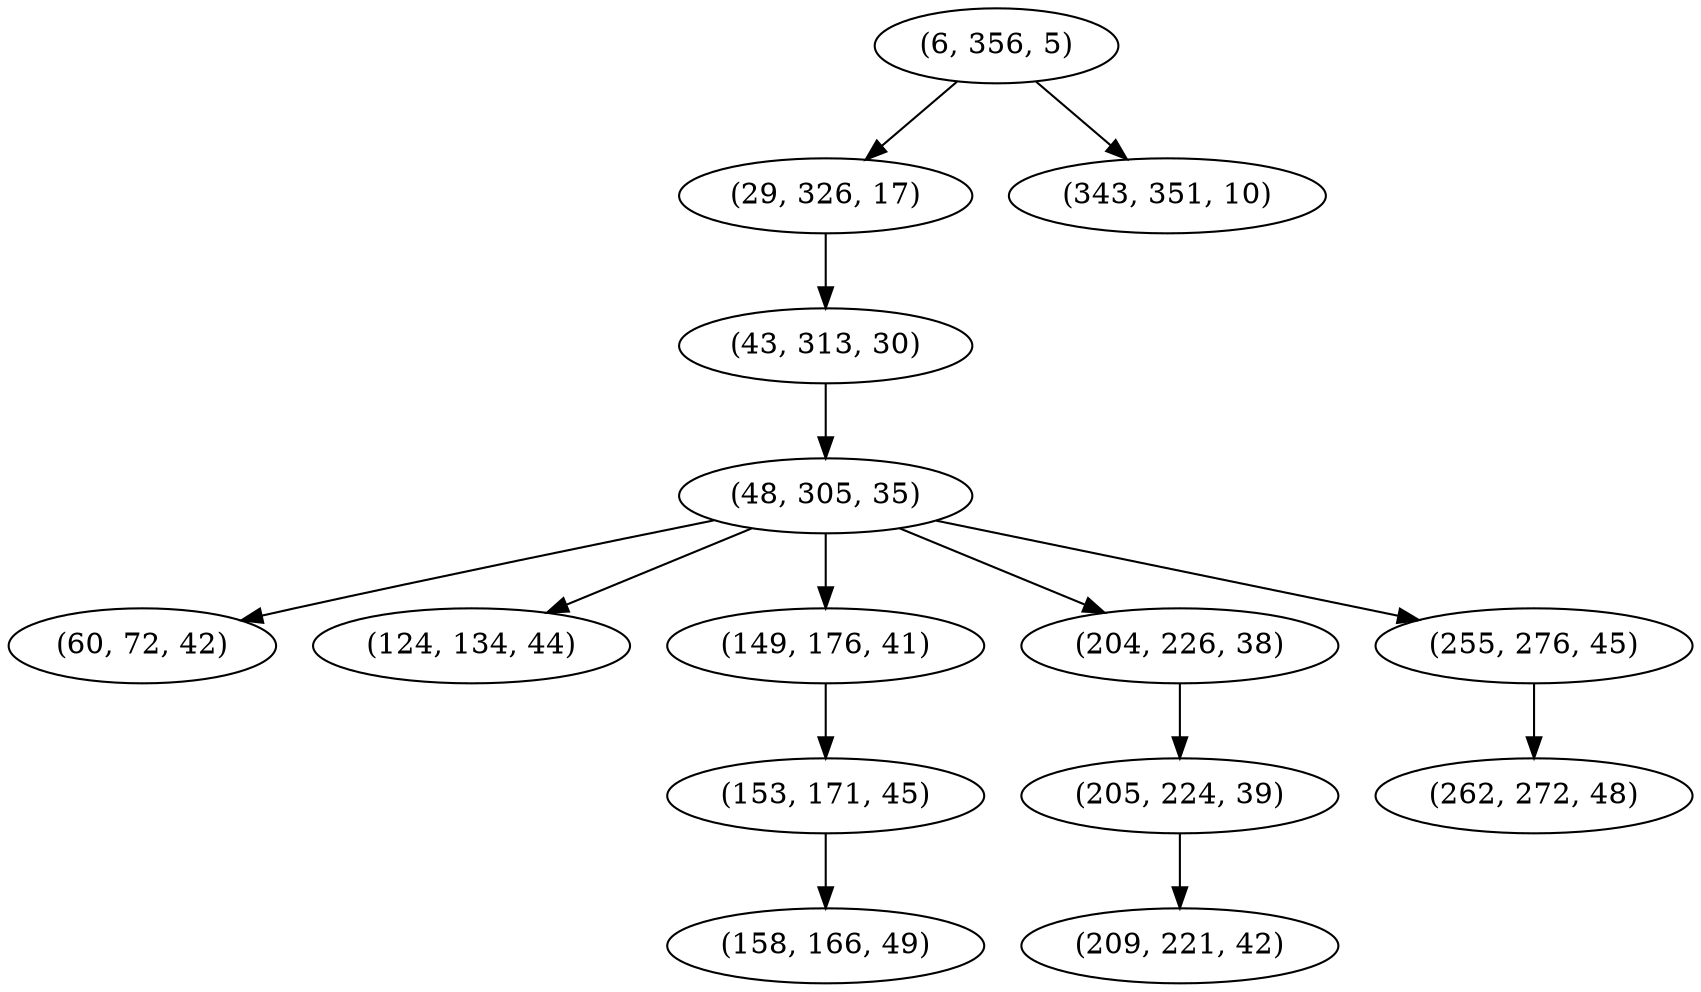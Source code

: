 digraph tree {
    "(6, 356, 5)";
    "(29, 326, 17)";
    "(43, 313, 30)";
    "(48, 305, 35)";
    "(60, 72, 42)";
    "(124, 134, 44)";
    "(149, 176, 41)";
    "(153, 171, 45)";
    "(158, 166, 49)";
    "(204, 226, 38)";
    "(205, 224, 39)";
    "(209, 221, 42)";
    "(255, 276, 45)";
    "(262, 272, 48)";
    "(343, 351, 10)";
    "(6, 356, 5)" -> "(29, 326, 17)";
    "(6, 356, 5)" -> "(343, 351, 10)";
    "(29, 326, 17)" -> "(43, 313, 30)";
    "(43, 313, 30)" -> "(48, 305, 35)";
    "(48, 305, 35)" -> "(60, 72, 42)";
    "(48, 305, 35)" -> "(124, 134, 44)";
    "(48, 305, 35)" -> "(149, 176, 41)";
    "(48, 305, 35)" -> "(204, 226, 38)";
    "(48, 305, 35)" -> "(255, 276, 45)";
    "(149, 176, 41)" -> "(153, 171, 45)";
    "(153, 171, 45)" -> "(158, 166, 49)";
    "(204, 226, 38)" -> "(205, 224, 39)";
    "(205, 224, 39)" -> "(209, 221, 42)";
    "(255, 276, 45)" -> "(262, 272, 48)";
}
